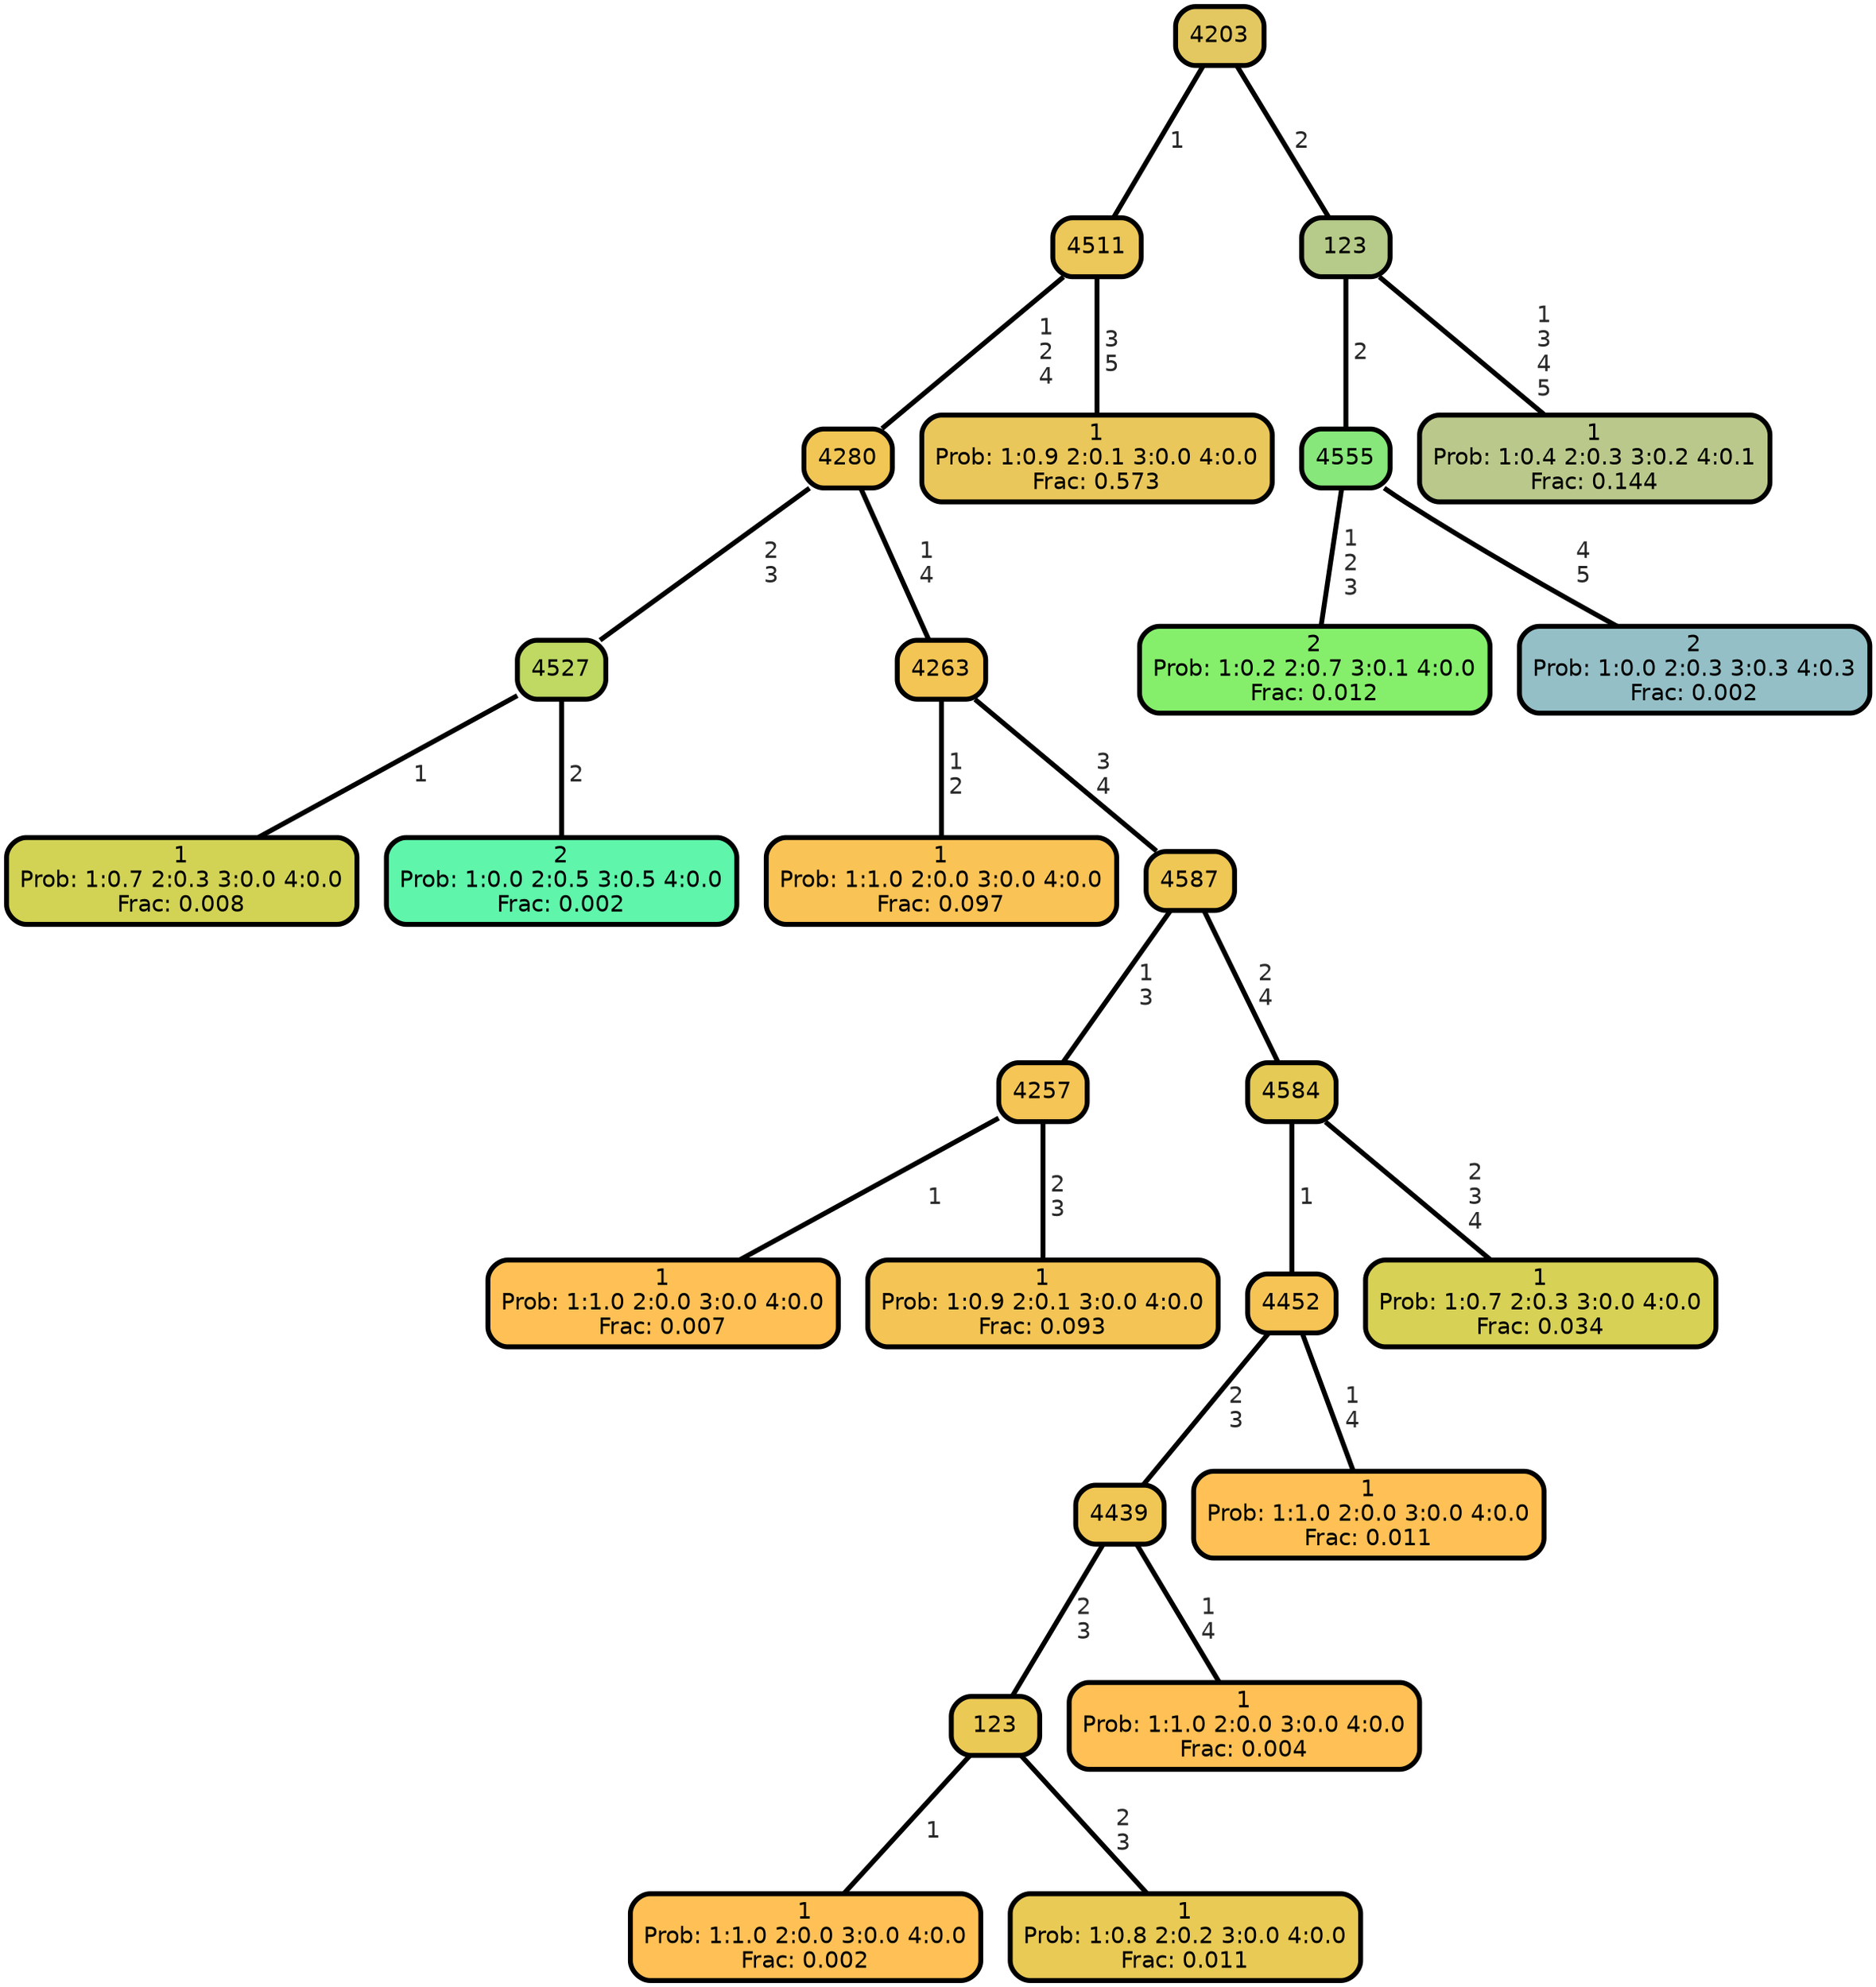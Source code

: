 graph Tree {
node [shape=box, style="filled, rounded",color="black",penwidth="3",fontcolor="black",                 fontname=helvetica] ;
graph [ranksep="0 equally", splines=straight,                 bgcolor=transparent, dpi=200] ;
edge [fontname=helvetica, fontweight=bold,fontcolor=grey14,color=black] ;
0 [label="1
Prob: 1:0.7 2:0.3 3:0.0 4:0.0
Frac: 0.008", fillcolor="#d2d355"] ;
1 [label="4527", fillcolor="#bfd963"] ;
2 [label="2
Prob: 1:0.0 2:0.5 3:0.5 4:0.0
Frac: 0.002", fillcolor="#5ff5aa"] ;
3 [label="4280", fillcolor="#f1c655"] ;
4 [label="1
Prob: 1:1.0 2:0.0 3:0.0 4:0.0
Frac: 0.097", fillcolor="#fac355"] ;
5 [label="4263", fillcolor="#f3c555"] ;
6 [label="1
Prob: 1:1.0 2:0.0 3:0.0 4:0.0
Frac: 0.007", fillcolor="#ffc155"] ;
7 [label="4257", fillcolor="#f5c555"] ;
8 [label="1
Prob: 1:0.9 2:0.1 3:0.0 4:0.0
Frac: 0.093", fillcolor="#f4c555"] ;
9 [label="4587", fillcolor="#efc755"] ;
10 [label="1
Prob: 1:1.0 2:0.0 3:0.0 4:0.0
Frac: 0.002", fillcolor="#ffc155"] ;
11 [label="123", fillcolor="#ebc955"] ;
12 [label="1
Prob: 1:0.8 2:0.2 3:0.0 4:0.0
Frac: 0.011", fillcolor="#e8ca55"] ;
13 [label="4439", fillcolor="#f0c755"] ;
14 [label="1
Prob: 1:1.0 2:0.0 3:0.0 4:0.0
Frac: 0.004", fillcolor="#ffc155"] ;
15 [label="4452", fillcolor="#f6c455"] ;
16 [label="1
Prob: 1:1.0 2:0.0 3:0.0 4:0.0
Frac: 0.011", fillcolor="#ffc155"] ;
17 [label="4584", fillcolor="#e5cb55"] ;
18 [label="1
Prob: 1:0.7 2:0.3 3:0.0 4:0.0
Frac: 0.034", fillcolor="#d7d155"] ;
19 [label="4511", fillcolor="#ecc759"] ;
20 [label="1
Prob: 1:0.9 2:0.1 3:0.0 4:0.0
Frac: 0.573", fillcolor="#eac75b"] ;
21 [label="4203", fillcolor="#e3c861"] ;
22 [label="2
Prob: 1:0.2 2:0.7 3:0.1 4:0.0
Frac: 0.012", fillcolor="#85ef6b"] ;
23 [label="4555", fillcolor="#87e77a"] ;
24 [label="2
Prob: 1:0.0 2:0.3 3:0.3 4:0.3
Frac: 0.002", fillcolor="#94bfc6"] ;
25 [label="123", fillcolor="#b6cb89"] ;
26 [label="1
Prob: 1:0.4 2:0.3 3:0.2 4:0.1
Frac: 0.144", fillcolor="#bac98b"] ;
1 -- 0 [label=" 1",penwidth=3] ;
1 -- 2 [label=" 2",penwidth=3] ;
3 -- 1 [label=" 2\n 3",penwidth=3] ;
3 -- 5 [label=" 1\n 4",penwidth=3] ;
5 -- 4 [label=" 1\n 2",penwidth=3] ;
5 -- 9 [label=" 3\n 4",penwidth=3] ;
7 -- 6 [label=" 1",penwidth=3] ;
7 -- 8 [label=" 2\n 3",penwidth=3] ;
9 -- 7 [label=" 1\n 3",penwidth=3] ;
9 -- 17 [label=" 2\n 4",penwidth=3] ;
11 -- 10 [label=" 1",penwidth=3] ;
11 -- 12 [label=" 2\n 3",penwidth=3] ;
13 -- 11 [label=" 2\n 3",penwidth=3] ;
13 -- 14 [label=" 1\n 4",penwidth=3] ;
15 -- 13 [label=" 2\n 3",penwidth=3] ;
15 -- 16 [label=" 1\n 4",penwidth=3] ;
17 -- 15 [label=" 1",penwidth=3] ;
17 -- 18 [label=" 2\n 3\n 4",penwidth=3] ;
19 -- 3 [label=" 1\n 2\n 4",penwidth=3] ;
19 -- 20 [label=" 3\n 5",penwidth=3] ;
21 -- 19 [label=" 1",penwidth=3] ;
21 -- 25 [label=" 2",penwidth=3] ;
23 -- 22 [label=" 1\n 2\n 3",penwidth=3] ;
23 -- 24 [label=" 4\n 5",penwidth=3] ;
25 -- 23 [label=" 2",penwidth=3] ;
25 -- 26 [label=" 1\n 3\n 4\n 5",penwidth=3] ;
{rank = same;}}